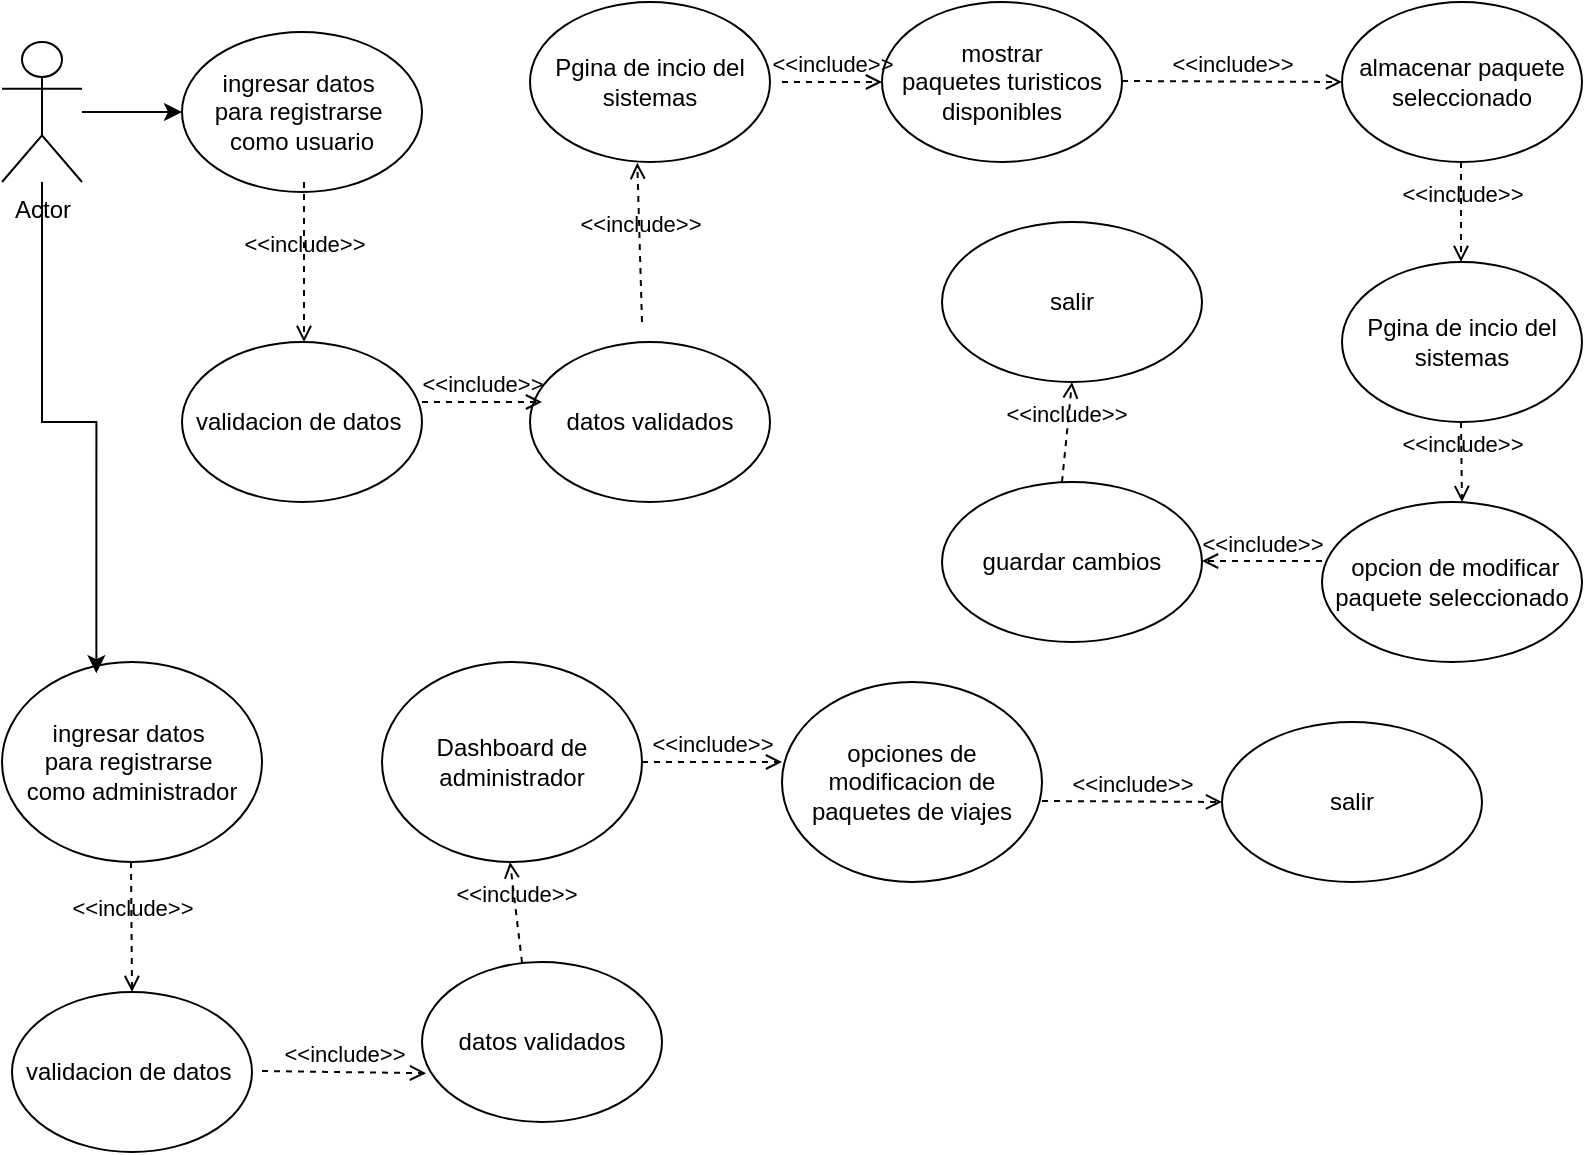 <mxfile version="27.0.9" pages="2">
  <diagram name="Página-1" id="h75v2H3PkQ-N-B__S1hp">
    <mxGraphModel dx="1042" dy="674" grid="1" gridSize="10" guides="1" tooltips="1" connect="1" arrows="1" fold="1" page="1" pageScale="1" pageWidth="827" pageHeight="1169" math="0" shadow="0">
      <root>
        <mxCell id="0" />
        <mxCell id="1" parent="0" />
        <mxCell id="Gvs-AEpd19LrrFnKJTqQ-5" value="" style="edgeStyle=orthogonalEdgeStyle;rounded=0;orthogonalLoop=1;jettySize=auto;html=1;" edge="1" parent="1" source="uOuRIRUBT7YdSexg0e_M-1" target="Gvs-AEpd19LrrFnKJTqQ-3">
          <mxGeometry relative="1" as="geometry" />
        </mxCell>
        <mxCell id="uOuRIRUBT7YdSexg0e_M-1" value="Actor" style="shape=umlActor;verticalLabelPosition=bottom;verticalAlign=top;html=1;outlineConnect=0;" vertex="1" parent="1">
          <mxGeometry x="30" y="30" width="40" height="70" as="geometry" />
        </mxCell>
        <mxCell id="uOuRIRUBT7YdSexg0e_M-3" value="Pgina de incio del&lt;div&gt;sistemas&lt;/div&gt;" style="ellipse;whiteSpace=wrap;html=1;" vertex="1" parent="1">
          <mxGeometry x="294" y="10" width="120" height="80" as="geometry" />
        </mxCell>
        <mxCell id="uOuRIRUBT7YdSexg0e_M-7" value="&lt;div&gt;mostrar&lt;/div&gt;paquetes turisticos&lt;div&gt;disponibles&lt;/div&gt;" style="ellipse;whiteSpace=wrap;html=1;" vertex="1" parent="1">
          <mxGeometry x="470" y="10" width="120" height="80" as="geometry" />
        </mxCell>
        <mxCell id="uOuRIRUBT7YdSexg0e_M-31" value="almacenar paquete&lt;div&gt;seleccionado&lt;/div&gt;" style="ellipse;whiteSpace=wrap;html=1;" vertex="1" parent="1">
          <mxGeometry x="700" y="10" width="120" height="80" as="geometry" />
        </mxCell>
        <mxCell id="uOuRIRUBT7YdSexg0e_M-33" value="&amp;nbsp;opcion de modificar paquete seleccionado" style="ellipse;whiteSpace=wrap;html=1;" vertex="1" parent="1">
          <mxGeometry x="690" y="260" width="130" height="80" as="geometry" />
        </mxCell>
        <mxCell id="uOuRIRUBT7YdSexg0e_M-43" value="Pgina de incio del&lt;div&gt;sistemas&lt;/div&gt;" style="ellipse;whiteSpace=wrap;html=1;" vertex="1" parent="1">
          <mxGeometry x="700" y="140" width="120" height="80" as="geometry" />
        </mxCell>
        <mxCell id="uOuRIRUBT7YdSexg0e_M-50" value="guardar cambios" style="ellipse;whiteSpace=wrap;html=1;" vertex="1" parent="1">
          <mxGeometry x="500" y="250" width="130" height="80" as="geometry" />
        </mxCell>
        <mxCell id="uOuRIRUBT7YdSexg0e_M-52" value="salir" style="ellipse;whiteSpace=wrap;html=1;" vertex="1" parent="1">
          <mxGeometry x="500" y="120" width="130" height="80" as="geometry" />
        </mxCell>
        <mxCell id="W1LU1ZtrwvW6olKf-0BN-3" value="&amp;lt;&amp;lt;include&amp;gt;&amp;gt;" style="edgeStyle=none;html=1;endArrow=open;verticalAlign=bottom;dashed=1;labelBackgroundColor=none;rounded=0;entryX=0;entryY=0.5;entryDx=0;entryDy=0;" edge="1" parent="1" target="uOuRIRUBT7YdSexg0e_M-7">
          <mxGeometry width="160" relative="1" as="geometry">
            <mxPoint x="420" y="50" as="sourcePoint" />
            <mxPoint x="460" y="49.5" as="targetPoint" />
          </mxGeometry>
        </mxCell>
        <mxCell id="W1LU1ZtrwvW6olKf-0BN-4" value="&amp;lt;&amp;lt;include&amp;gt;&amp;gt;" style="edgeStyle=none;html=1;endArrow=open;verticalAlign=bottom;dashed=1;labelBackgroundColor=none;rounded=0;entryX=0;entryY=0.5;entryDx=0;entryDy=0;" edge="1" parent="1" target="uOuRIRUBT7YdSexg0e_M-31">
          <mxGeometry width="160" relative="1" as="geometry">
            <mxPoint x="590" y="49.5" as="sourcePoint" />
            <mxPoint x="650" y="49.5" as="targetPoint" />
          </mxGeometry>
        </mxCell>
        <mxCell id="W1LU1ZtrwvW6olKf-0BN-5" value="&amp;lt;&amp;lt;include&amp;gt;&amp;gt;" style="edgeStyle=none;html=1;endArrow=open;verticalAlign=bottom;dashed=1;labelBackgroundColor=none;rounded=0;" edge="1" parent="1">
          <mxGeometry width="160" relative="1" as="geometry">
            <mxPoint x="759.5" y="90" as="sourcePoint" />
            <mxPoint x="759.5" y="140" as="targetPoint" />
          </mxGeometry>
        </mxCell>
        <mxCell id="W1LU1ZtrwvW6olKf-0BN-9" value="&amp;lt;&amp;lt;include&amp;gt;&amp;gt;" style="edgeStyle=none;html=1;endArrow=open;verticalAlign=bottom;dashed=1;labelBackgroundColor=none;rounded=0;" edge="1" parent="1">
          <mxGeometry width="160" relative="1" as="geometry">
            <mxPoint x="759.5" y="220" as="sourcePoint" />
            <mxPoint x="760" y="260" as="targetPoint" />
          </mxGeometry>
        </mxCell>
        <mxCell id="W1LU1ZtrwvW6olKf-0BN-10" value="&amp;lt;&amp;lt;include&amp;gt;&amp;gt;" style="edgeStyle=none;html=1;endArrow=open;verticalAlign=bottom;dashed=1;labelBackgroundColor=none;rounded=0;" edge="1" parent="1">
          <mxGeometry width="160" relative="1" as="geometry">
            <mxPoint x="690" y="289.5" as="sourcePoint" />
            <mxPoint x="630" y="289.5" as="targetPoint" />
          </mxGeometry>
        </mxCell>
        <mxCell id="Gvs-AEpd19LrrFnKJTqQ-2" value="&amp;lt;&amp;lt;include&amp;gt;&amp;gt;" style="edgeStyle=none;html=1;endArrow=open;verticalAlign=bottom;dashed=1;labelBackgroundColor=none;rounded=0;entryX=0.5;entryY=1;entryDx=0;entryDy=0;" edge="1" parent="1" target="uOuRIRUBT7YdSexg0e_M-52">
          <mxGeometry width="160" relative="1" as="geometry">
            <mxPoint x="560" y="250" as="sourcePoint" />
            <mxPoint x="500" y="250" as="targetPoint" />
          </mxGeometry>
        </mxCell>
        <mxCell id="Gvs-AEpd19LrrFnKJTqQ-3" value="ingresar datos&amp;nbsp;&lt;div&gt;para registrarse&amp;nbsp;&lt;/div&gt;&lt;div&gt;como usuario&lt;/div&gt;" style="ellipse;whiteSpace=wrap;html=1;" vertex="1" parent="1">
          <mxGeometry x="120" y="25" width="120" height="80" as="geometry" />
        </mxCell>
        <mxCell id="Gvs-AEpd19LrrFnKJTqQ-7" value="validacion de datos&amp;nbsp;" style="ellipse;whiteSpace=wrap;html=1;" vertex="1" parent="1">
          <mxGeometry x="120" y="180" width="120" height="80" as="geometry" />
        </mxCell>
        <mxCell id="Gvs-AEpd19LrrFnKJTqQ-9" value="datos validados" style="ellipse;whiteSpace=wrap;html=1;" vertex="1" parent="1">
          <mxGeometry x="294" y="180" width="120" height="80" as="geometry" />
        </mxCell>
        <mxCell id="Gvs-AEpd19LrrFnKJTqQ-15" value="ingresar datos&amp;nbsp;&lt;div&gt;para registrarse&amp;nbsp;&lt;/div&gt;&lt;div&gt;como administrador&lt;/div&gt;" style="ellipse;whiteSpace=wrap;html=1;" vertex="1" parent="1">
          <mxGeometry x="30" y="340" width="130" height="100" as="geometry" />
        </mxCell>
        <mxCell id="Gvs-AEpd19LrrFnKJTqQ-16" style="edgeStyle=orthogonalEdgeStyle;rounded=0;orthogonalLoop=1;jettySize=auto;html=1;entryX=0.363;entryY=0.056;entryDx=0;entryDy=0;entryPerimeter=0;" edge="1" parent="1" source="uOuRIRUBT7YdSexg0e_M-1" target="Gvs-AEpd19LrrFnKJTqQ-15">
          <mxGeometry relative="1" as="geometry" />
        </mxCell>
        <mxCell id="Gvs-AEpd19LrrFnKJTqQ-17" value="Dashboard de administrador" style="ellipse;whiteSpace=wrap;html=1;" vertex="1" parent="1">
          <mxGeometry x="220" y="340" width="130" height="100" as="geometry" />
        </mxCell>
        <mxCell id="Gvs-AEpd19LrrFnKJTqQ-19" value="opciones de modificacion de paquetes de viajes" style="ellipse;whiteSpace=wrap;html=1;" vertex="1" parent="1">
          <mxGeometry x="420" y="350" width="130" height="100" as="geometry" />
        </mxCell>
        <mxCell id="Gvs-AEpd19LrrFnKJTqQ-21" value="salir" style="ellipse;whiteSpace=wrap;html=1;" vertex="1" parent="1">
          <mxGeometry x="640" y="370" width="130" height="80" as="geometry" />
        </mxCell>
        <mxCell id="Gvs-AEpd19LrrFnKJTqQ-22" value="&amp;lt;&amp;lt;include&amp;gt;&amp;gt;" style="edgeStyle=none;html=1;endArrow=open;verticalAlign=bottom;dashed=1;labelBackgroundColor=none;rounded=0;" edge="1" parent="1">
          <mxGeometry width="160" relative="1" as="geometry">
            <mxPoint x="550" y="409.5" as="sourcePoint" />
            <mxPoint x="640" y="410" as="targetPoint" />
          </mxGeometry>
        </mxCell>
        <mxCell id="Gvs-AEpd19LrrFnKJTqQ-23" value="&amp;lt;&amp;lt;include&amp;gt;&amp;gt;" style="edgeStyle=none;html=1;endArrow=open;verticalAlign=bottom;dashed=1;labelBackgroundColor=none;rounded=0;exitX=1;exitY=0.5;exitDx=0;exitDy=0;" edge="1" parent="1" source="Gvs-AEpd19LrrFnKJTqQ-17">
          <mxGeometry width="160" relative="1" as="geometry">
            <mxPoint x="360" y="389.5" as="sourcePoint" />
            <mxPoint x="420" y="390" as="targetPoint" />
          </mxGeometry>
        </mxCell>
        <mxCell id="Gvs-AEpd19LrrFnKJTqQ-25" value="&amp;lt;&amp;lt;include&amp;gt;&amp;gt;" style="edgeStyle=none;html=1;endArrow=open;verticalAlign=bottom;dashed=1;labelBackgroundColor=none;rounded=0;" edge="1" parent="1">
          <mxGeometry width="160" relative="1" as="geometry">
            <mxPoint x="240" y="210" as="sourcePoint" />
            <mxPoint x="300" y="210" as="targetPoint" />
          </mxGeometry>
        </mxCell>
        <mxCell id="Gvs-AEpd19LrrFnKJTqQ-26" value="&amp;lt;&amp;lt;include&amp;gt;&amp;gt;" style="edgeStyle=none;html=1;endArrow=open;verticalAlign=bottom;dashed=1;labelBackgroundColor=none;rounded=0;entryX=0.447;entryY=1.005;entryDx=0;entryDy=0;entryPerimeter=0;" edge="1" parent="1" target="uOuRIRUBT7YdSexg0e_M-3">
          <mxGeometry width="160" relative="1" as="geometry">
            <mxPoint x="350" y="170" as="sourcePoint" />
            <mxPoint x="355" y="110" as="targetPoint" />
          </mxGeometry>
        </mxCell>
        <mxCell id="Gvs-AEpd19LrrFnKJTqQ-29" value="&amp;lt;&amp;lt;include&amp;gt;&amp;gt;" style="edgeStyle=none;html=1;endArrow=open;verticalAlign=bottom;dashed=1;labelBackgroundColor=none;rounded=0;" edge="1" parent="1">
          <mxGeometry width="160" relative="1" as="geometry">
            <mxPoint x="181" y="100" as="sourcePoint" />
            <mxPoint x="181" y="180" as="targetPoint" />
          </mxGeometry>
        </mxCell>
        <mxCell id="Gvs-AEpd19LrrFnKJTqQ-30" value="validacion de datos&amp;nbsp;" style="ellipse;whiteSpace=wrap;html=1;" vertex="1" parent="1">
          <mxGeometry x="35" y="505" width="120" height="80" as="geometry" />
        </mxCell>
        <mxCell id="Gvs-AEpd19LrrFnKJTqQ-31" value="&amp;lt;&amp;lt;include&amp;gt;&amp;gt;" style="edgeStyle=none;html=1;endArrow=open;verticalAlign=bottom;dashed=1;labelBackgroundColor=none;rounded=0;entryX=0.5;entryY=0;entryDx=0;entryDy=0;" edge="1" parent="1" target="Gvs-AEpd19LrrFnKJTqQ-30">
          <mxGeometry width="160" relative="1" as="geometry">
            <mxPoint x="94.5" y="440" as="sourcePoint" />
            <mxPoint x="94.5" y="520" as="targetPoint" />
          </mxGeometry>
        </mxCell>
        <mxCell id="Gvs-AEpd19LrrFnKJTqQ-32" value="datos validados" style="ellipse;whiteSpace=wrap;html=1;" vertex="1" parent="1">
          <mxGeometry x="240" y="490" width="120" height="80" as="geometry" />
        </mxCell>
        <mxCell id="Gvs-AEpd19LrrFnKJTqQ-33" value="&amp;lt;&amp;lt;include&amp;gt;&amp;gt;" style="edgeStyle=none;html=1;endArrow=open;verticalAlign=bottom;dashed=1;labelBackgroundColor=none;rounded=0;entryX=0.017;entryY=0.695;entryDx=0;entryDy=0;entryPerimeter=0;" edge="1" parent="1" target="Gvs-AEpd19LrrFnKJTqQ-32">
          <mxGeometry width="160" relative="1" as="geometry">
            <mxPoint x="160" y="544.5" as="sourcePoint" />
            <mxPoint x="220" y="544.5" as="targetPoint" />
          </mxGeometry>
        </mxCell>
        <mxCell id="Gvs-AEpd19LrrFnKJTqQ-34" value="&amp;lt;&amp;lt;include&amp;gt;&amp;gt;" style="edgeStyle=none;html=1;endArrow=open;verticalAlign=bottom;dashed=1;labelBackgroundColor=none;rounded=0;entryX=0.447;entryY=1.005;entryDx=0;entryDy=0;entryPerimeter=0;exitX=0.417;exitY=0.005;exitDx=0;exitDy=0;exitPerimeter=0;" edge="1" parent="1" source="Gvs-AEpd19LrrFnKJTqQ-32">
          <mxGeometry width="160" relative="1" as="geometry">
            <mxPoint x="286" y="520" as="sourcePoint" />
            <mxPoint x="284" y="440" as="targetPoint" />
          </mxGeometry>
        </mxCell>
      </root>
    </mxGraphModel>
  </diagram>
  <diagram id="S_IOjnh_GQGC1061lW1z" name="Diagrama de flujo">
    <mxGraphModel dx="1226" dy="793" grid="1" gridSize="10" guides="1" tooltips="1" connect="1" arrows="1" fold="1" page="1" pageScale="1" pageWidth="827" pageHeight="1169" math="0" shadow="0">
      <root>
        <mxCell id="0" />
        <mxCell id="1" parent="0" />
        <mxCell id="yuZqWGe6PvHgU5D0EvLj-1" value="" style="edgeStyle=orthogonalEdgeStyle;rounded=0;orthogonalLoop=1;jettySize=auto;html=1;" edge="1" parent="1" source="yuZqWGe6PvHgU5D0EvLj-2" target="yuZqWGe6PvHgU5D0EvLj-4">
          <mxGeometry relative="1" as="geometry" />
        </mxCell>
        <mxCell id="yuZqWGe6PvHgU5D0EvLj-2" value="inicio" style="strokeWidth=2;html=1;shape=mxgraph.flowchart.terminator;whiteSpace=wrap;" vertex="1" parent="1">
          <mxGeometry x="15" y="30" width="100" height="60" as="geometry" />
        </mxCell>
        <mxCell id="yuZqWGe6PvHgU5D0EvLj-3" value="" style="edgeStyle=orthogonalEdgeStyle;rounded=0;orthogonalLoop=1;jettySize=auto;html=1;" edge="1" parent="1" source="yuZqWGe6PvHgU5D0EvLj-4" target="yuZqWGe6PvHgU5D0EvLj-9">
          <mxGeometry relative="1" as="geometry" />
        </mxCell>
        <mxCell id="yuZqWGe6PvHgU5D0EvLj-4" value="completar el&amp;nbsp;&lt;div&gt;formulario de&amp;nbsp;&lt;/div&gt;&lt;div&gt;inicio de sesion&lt;/div&gt;" style="shape=parallelogram;html=1;strokeWidth=2;perimeter=parallelogramPerimeter;whiteSpace=wrap;rounded=1;arcSize=12;size=0.23;" vertex="1" parent="1">
          <mxGeometry x="190" y="30" width="145" height="60" as="geometry" />
        </mxCell>
        <mxCell id="yuZqWGe6PvHgU5D0EvLj-5" value="" style="edgeStyle=orthogonalEdgeStyle;rounded=0;orthogonalLoop=1;jettySize=auto;html=1;entryX=0;entryY=0.5;entryDx=0;entryDy=0;entryPerimeter=0;" edge="1" parent="1" source="yuZqWGe6PvHgU5D0EvLj-9" target="yuZqWGe6PvHgU5D0EvLj-13">
          <mxGeometry relative="1" as="geometry">
            <mxPoint x="565" y="155" as="targetPoint" />
          </mxGeometry>
        </mxCell>
        <mxCell id="yuZqWGe6PvHgU5D0EvLj-6" value="si" style="edgeLabel;html=1;align=center;verticalAlign=middle;resizable=0;points=[];" vertex="1" connectable="0" parent="yuZqWGe6PvHgU5D0EvLj-5">
          <mxGeometry x="-0.063" y="1" relative="1" as="geometry">
            <mxPoint as="offset" />
          </mxGeometry>
        </mxCell>
        <mxCell id="yuZqWGe6PvHgU5D0EvLj-7" style="edgeStyle=orthogonalEdgeStyle;rounded=0;orthogonalLoop=1;jettySize=auto;html=1;entryX=1;entryY=0.5;entryDx=0;entryDy=0;" edge="1" parent="1" source="yuZqWGe6PvHgU5D0EvLj-9" target="yuZqWGe6PvHgU5D0EvLj-10">
          <mxGeometry relative="1" as="geometry" />
        </mxCell>
        <mxCell id="yuZqWGe6PvHgU5D0EvLj-8" value="no" style="edgeLabel;html=1;align=center;verticalAlign=middle;resizable=0;points=[];" vertex="1" connectable="0" parent="yuZqWGe6PvHgU5D0EvLj-7">
          <mxGeometry x="-0.572" relative="1" as="geometry">
            <mxPoint as="offset" />
          </mxGeometry>
        </mxCell>
        <mxCell id="yuZqWGe6PvHgU5D0EvLj-9" value="¿datos correctamente&amp;nbsp;&lt;div&gt;ingresados?&lt;/div&gt;" style="strokeWidth=2;html=1;shape=mxgraph.flowchart.decision;whiteSpace=wrap;" vertex="1" parent="1">
          <mxGeometry x="368" y="100" width="107" height="110" as="geometry" />
        </mxCell>
        <mxCell id="yuZqWGe6PvHgU5D0EvLj-10" value="corregir datos" style="whiteSpace=wrap;html=1;strokeWidth=2;" vertex="1" parent="1">
          <mxGeometry x="215" y="125" width="120" height="60" as="geometry" />
        </mxCell>
        <mxCell id="yuZqWGe6PvHgU5D0EvLj-11" value="" style="endArrow=classic;html=1;rounded=0;entryX=0.081;entryY=1.052;entryDx=0;entryDy=0;entryPerimeter=0;" edge="1" parent="1" target="yuZqWGe6PvHgU5D0EvLj-4">
          <mxGeometry width="50" height="50" relative="1" as="geometry">
            <mxPoint x="220" y="130" as="sourcePoint" />
            <mxPoint x="212.5" y="185" as="targetPoint" />
          </mxGeometry>
        </mxCell>
        <mxCell id="yuZqWGe6PvHgU5D0EvLj-12" value="" style="edgeStyle=orthogonalEdgeStyle;rounded=0;orthogonalLoop=1;jettySize=auto;html=1;entryX=0;entryY=0.5;entryDx=0;entryDy=0;" edge="1" parent="1" target="yuZqWGe6PvHgU5D0EvLj-15">
          <mxGeometry relative="1" as="geometry">
            <mxPoint x="625" y="375" as="targetPoint" />
            <mxPoint x="645" y="135" as="sourcePoint" />
          </mxGeometry>
        </mxCell>
        <mxCell id="yuZqWGe6PvHgU5D0EvLj-13" value="&lt;div&gt;&lt;br&gt;&lt;/div&gt;consultar&amp;nbsp;&lt;div&gt;existencia&lt;/div&gt;&lt;div&gt;usuario&lt;/div&gt;" style="strokeWidth=2;html=1;shape=mxgraph.flowchart.database;whiteSpace=wrap;" vertex="1" parent="1">
          <mxGeometry x="590" y="80" width="80" height="100" as="geometry" />
        </mxCell>
        <mxCell id="yuZqWGe6PvHgU5D0EvLj-14" value="" style="edgeStyle=orthogonalEdgeStyle;rounded=0;orthogonalLoop=1;jettySize=auto;html=1;" edge="1" parent="1" source="yuZqWGe6PvHgU5D0EvLj-15" target="yuZqWGe6PvHgU5D0EvLj-17">
          <mxGeometry relative="1" as="geometry" />
        </mxCell>
        <mxCell id="yuZqWGe6PvHgU5D0EvLj-15" value="home del sistema" style="whiteSpace=wrap;html=1;strokeWidth=2;" vertex="1" parent="1">
          <mxGeometry x="695" y="105" width="120" height="60" as="geometry" />
        </mxCell>
        <mxCell id="yuZqWGe6PvHgU5D0EvLj-16" value="" style="edgeStyle=orthogonalEdgeStyle;rounded=0;orthogonalLoop=1;jettySize=auto;html=1;" edge="1" parent="1" source="yuZqWGe6PvHgU5D0EvLj-17" target="yuZqWGe6PvHgU5D0EvLj-19">
          <mxGeometry relative="1" as="geometry" />
        </mxCell>
        <mxCell id="yuZqWGe6PvHgU5D0EvLj-17" value="ver paquetes turisticos y precios" style="whiteSpace=wrap;html=1;strokeWidth=2;" vertex="1" parent="1">
          <mxGeometry x="695" y="195" width="120" height="60" as="geometry" />
        </mxCell>
        <mxCell id="yuZqWGe6PvHgU5D0EvLj-18" value="" style="edgeStyle=orthogonalEdgeStyle;rounded=0;orthogonalLoop=1;jettySize=auto;html=1;" edge="1" parent="1" source="yuZqWGe6PvHgU5D0EvLj-19" target="yuZqWGe6PvHgU5D0EvLj-21">
          <mxGeometry relative="1" as="geometry" />
        </mxCell>
        <mxCell id="yuZqWGe6PvHgU5D0EvLj-19" value="ver lugares disponibles" style="whiteSpace=wrap;html=1;strokeWidth=2;" vertex="1" parent="1">
          <mxGeometry x="695" y="275" width="120" height="60" as="geometry" />
        </mxCell>
        <mxCell id="yuZqWGe6PvHgU5D0EvLj-20" value="" style="edgeStyle=orthogonalEdgeStyle;rounded=0;orthogonalLoop=1;jettySize=auto;html=1;" edge="1" parent="1" source="yuZqWGe6PvHgU5D0EvLj-21" target="yuZqWGe6PvHgU5D0EvLj-33">
          <mxGeometry relative="1" as="geometry" />
        </mxCell>
        <mxCell id="yuZqWGe6PvHgU5D0EvLj-21" value="seleccionar lugar" style="whiteSpace=wrap;html=1;strokeWidth=2;" vertex="1" parent="1">
          <mxGeometry x="545" y="275" width="120" height="60" as="geometry" />
        </mxCell>
        <mxCell id="yuZqWGe6PvHgU5D0EvLj-22" value="" style="edgeStyle=orthogonalEdgeStyle;rounded=0;orthogonalLoop=1;jettySize=auto;html=1;" edge="1" parent="1" source="yuZqWGe6PvHgU5D0EvLj-23" target="yuZqWGe6PvHgU5D0EvLj-26">
          <mxGeometry relative="1" as="geometry" />
        </mxCell>
        <mxCell id="yuZqWGe6PvHgU5D0EvLj-23" value="almacenar en la base de datos" style="whiteSpace=wrap;html=1;strokeWidth=2;" vertex="1" parent="1">
          <mxGeometry x="682.5" y="555" width="120" height="60" as="geometry" />
        </mxCell>
        <mxCell id="yuZqWGe6PvHgU5D0EvLj-24" value="" style="edgeStyle=orthogonalEdgeStyle;rounded=0;orthogonalLoop=1;jettySize=auto;html=1;" edge="1" parent="1" source="yuZqWGe6PvHgU5D0EvLj-26">
          <mxGeometry relative="1" as="geometry">
            <mxPoint x="745.059" y="780" as="targetPoint" />
          </mxGeometry>
        </mxCell>
        <mxCell id="yuZqWGe6PvHgU5D0EvLj-25" value="" style="edgeStyle=orthogonalEdgeStyle;rounded=0;orthogonalLoop=1;jettySize=auto;html=1;" edge="1" parent="1" source="yuZqWGe6PvHgU5D0EvLj-26" target="yuZqWGe6PvHgU5D0EvLj-50">
          <mxGeometry relative="1" as="geometry" />
        </mxCell>
        <mxCell id="yuZqWGe6PvHgU5D0EvLj-26" value="db_agencia de viajes" style="strokeWidth=2;html=1;shape=mxgraph.flowchart.database;whiteSpace=wrap;" vertex="1" parent="1">
          <mxGeometry x="705" y="650" width="80" height="100" as="geometry" />
        </mxCell>
        <mxCell id="yuZqWGe6PvHgU5D0EvLj-27" style="edgeStyle=orthogonalEdgeStyle;rounded=0;orthogonalLoop=1;jettySize=auto;html=1;exitX=0.5;exitY=1;exitDx=0;exitDy=0;" edge="1" parent="1" source="yuZqWGe6PvHgU5D0EvLj-15" target="yuZqWGe6PvHgU5D0EvLj-15">
          <mxGeometry relative="1" as="geometry" />
        </mxCell>
        <mxCell id="yuZqWGe6PvHgU5D0EvLj-28" value="" style="edgeStyle=orthogonalEdgeStyle;rounded=0;orthogonalLoop=1;jettySize=auto;html=1;" edge="1" parent="1" source="yuZqWGe6PvHgU5D0EvLj-29" target="yuZqWGe6PvHgU5D0EvLj-23">
          <mxGeometry relative="1" as="geometry" />
        </mxCell>
        <mxCell id="yuZqWGe6PvHgU5D0EvLj-29" value="pagar paquete&lt;div&gt;turistico&lt;/div&gt;" style="shape=parallelogram;html=1;strokeWidth=2;perimeter=parallelogramPerimeter;whiteSpace=wrap;rounded=1;arcSize=12;size=0.23;" vertex="1" parent="1">
          <mxGeometry x="670" y="470" width="145" height="60" as="geometry" />
        </mxCell>
        <mxCell id="yuZqWGe6PvHgU5D0EvLj-30" value="" style="edgeStyle=orthogonalEdgeStyle;rounded=0;orthogonalLoop=1;jettySize=auto;html=1;" edge="1" parent="1" target="yuZqWGe6PvHgU5D0EvLj-37">
          <mxGeometry relative="1" as="geometry">
            <mxPoint x="745" y="840" as="sourcePoint" />
          </mxGeometry>
        </mxCell>
        <mxCell id="yuZqWGe6PvHgU5D0EvLj-32" value="" style="edgeStyle=orthogonalEdgeStyle;rounded=0;orthogonalLoop=1;jettySize=auto;html=1;" edge="1" parent="1" source="yuZqWGe6PvHgU5D0EvLj-33" target="yuZqWGe6PvHgU5D0EvLj-35">
          <mxGeometry relative="1" as="geometry" />
        </mxCell>
        <mxCell id="yuZqWGe6PvHgU5D0EvLj-33" value="ver fechas disponibles" style="whiteSpace=wrap;html=1;strokeWidth=2;" vertex="1" parent="1">
          <mxGeometry x="545" y="365" width="120" height="60" as="geometry" />
        </mxCell>
        <mxCell id="yuZqWGe6PvHgU5D0EvLj-34" value="" style="edgeStyle=orthogonalEdgeStyle;rounded=0;orthogonalLoop=1;jettySize=auto;html=1;" edge="1" parent="1" source="yuZqWGe6PvHgU5D0EvLj-35" target="yuZqWGe6PvHgU5D0EvLj-29">
          <mxGeometry relative="1" as="geometry" />
        </mxCell>
        <mxCell id="yuZqWGe6PvHgU5D0EvLj-35" value="seleccionar fecha" style="whiteSpace=wrap;html=1;strokeWidth=2;" vertex="1" parent="1">
          <mxGeometry x="695" y="365" width="120" height="60" as="geometry" />
        </mxCell>
        <mxCell id="yuZqWGe6PvHgU5D0EvLj-36" value="" style="edgeStyle=orthogonalEdgeStyle;rounded=0;orthogonalLoop=1;jettySize=auto;html=1;" edge="1" parent="1" source="yuZqWGe6PvHgU5D0EvLj-37">
          <mxGeometry relative="1" as="geometry">
            <mxPoint x="652" y="945" as="targetPoint" />
          </mxGeometry>
        </mxCell>
        <mxCell id="yuZqWGe6PvHgU5D0EvLj-37" value="opcion de modificar&lt;div&gt;paquete turistico&lt;/div&gt;" style="whiteSpace=wrap;html=1;strokeWidth=2;" vertex="1" parent="1">
          <mxGeometry x="685" y="900" width="120" height="60" as="geometry" />
        </mxCell>
        <mxCell id="yuZqWGe6PvHgU5D0EvLj-38" value="modificar lugar" style="whiteSpace=wrap;html=1;strokeWidth=2;" vertex="1" parent="1">
          <mxGeometry x="425" y="845" width="97.5" height="60" as="geometry" />
        </mxCell>
        <mxCell id="yuZqWGe6PvHgU5D0EvLj-39" value="¿que desea&amp;nbsp;&lt;div&gt;&lt;span style=&quot;background-color: transparent; color: light-dark(rgb(0, 0, 0), rgb(255, 255, 255));&quot;&gt;modificar?&lt;/span&gt;&lt;/div&gt;" style="strokeWidth=2;html=1;shape=mxgraph.flowchart.decision;whiteSpace=wrap;" vertex="1" parent="1">
          <mxGeometry x="545" y="885" width="107" height="110" as="geometry" />
        </mxCell>
        <mxCell id="yuZqWGe6PvHgU5D0EvLj-40" value="" style="endArrow=classic;html=1;rounded=0;entryX=1;entryY=1;entryDx=0;entryDy=0;exitX=0.236;exitY=0.22;exitDx=0;exitDy=0;exitPerimeter=0;" edge="1" parent="1" target="yuZqWGe6PvHgU5D0EvLj-38">
          <mxGeometry width="50" height="50" relative="1" as="geometry">
            <mxPoint x="570.252" y="914.2" as="sourcePoint" />
            <mxPoint x="675" y="865" as="targetPoint" />
          </mxGeometry>
        </mxCell>
        <mxCell id="yuZqWGe6PvHgU5D0EvLj-41" value="modificar fecha" style="whiteSpace=wrap;html=1;strokeWidth=2;" vertex="1" parent="1">
          <mxGeometry x="425" y="925" width="97.5" height="60" as="geometry" />
        </mxCell>
        <mxCell id="yuZqWGe6PvHgU5D0EvLj-42" value="" style="endArrow=classic;html=1;rounded=0;entryX=1;entryY=0.5;entryDx=0;entryDy=0;exitX=0;exitY=0.5;exitDx=0;exitDy=0;exitPerimeter=0;" edge="1" parent="1" target="yuZqWGe6PvHgU5D0EvLj-41">
          <mxGeometry width="50" height="50" relative="1" as="geometry">
            <mxPoint x="545" y="945" as="sourcePoint" />
            <mxPoint x="584" y="865" as="targetPoint" />
          </mxGeometry>
        </mxCell>
        <mxCell id="yuZqWGe6PvHgU5D0EvLj-43" value="" style="endArrow=none;html=1;rounded=0;exitX=0;exitY=0.25;exitDx=0;exitDy=0;" edge="1" parent="1" source="yuZqWGe6PvHgU5D0EvLj-41">
          <mxGeometry width="50" height="50" relative="1" as="geometry">
            <mxPoint x="375" y="915" as="sourcePoint" />
            <mxPoint x="425" y="865" as="targetPoint" />
          </mxGeometry>
        </mxCell>
        <mxCell id="yuZqWGe6PvHgU5D0EvLj-44" value="" style="edgeStyle=orthogonalEdgeStyle;rounded=0;orthogonalLoop=1;jettySize=auto;html=1;" edge="1" parent="1" source="yuZqWGe6PvHgU5D0EvLj-45" target="yuZqWGe6PvHgU5D0EvLj-48">
          <mxGeometry relative="1" as="geometry" />
        </mxCell>
        <mxCell id="yuZqWGe6PvHgU5D0EvLj-45" value="almacenar cambios en la base de datos" style="whiteSpace=wrap;html=1;strokeWidth=2;" vertex="1" parent="1">
          <mxGeometry x="265" y="885" width="120" height="60" as="geometry" />
        </mxCell>
        <mxCell id="yuZqWGe6PvHgU5D0EvLj-46" value="" style="endArrow=classic;html=1;rounded=0;" edge="1" parent="1">
          <mxGeometry width="50" height="50" relative="1" as="geometry">
            <mxPoint x="425" y="915" as="sourcePoint" />
            <mxPoint x="385" y="915" as="targetPoint" />
          </mxGeometry>
        </mxCell>
        <mxCell id="yuZqWGe6PvHgU5D0EvLj-47" style="edgeStyle=orthogonalEdgeStyle;rounded=0;orthogonalLoop=1;jettySize=auto;html=1;" edge="1" parent="1" source="yuZqWGe6PvHgU5D0EvLj-48">
          <mxGeometry relative="1" as="geometry">
            <mxPoint x="85" y="865" as="targetPoint" />
          </mxGeometry>
        </mxCell>
        <mxCell id="3tgLUvDFtB8XcS2Be5oq-2" value="" style="edgeStyle=orthogonalEdgeStyle;rounded=0;orthogonalLoop=1;jettySize=auto;html=1;" edge="1" parent="1" source="yuZqWGe6PvHgU5D0EvLj-48" target="3tgLUvDFtB8XcS2Be5oq-1">
          <mxGeometry relative="1" as="geometry" />
        </mxCell>
        <mxCell id="yuZqWGe6PvHgU5D0EvLj-48" value="db_agencia de viajes" style="strokeWidth=2;html=1;shape=mxgraph.flowchart.database;whiteSpace=wrap;" vertex="1" parent="1">
          <mxGeometry x="135" y="890" width="80" height="100" as="geometry" />
        </mxCell>
        <mxCell id="yuZqWGe6PvHgU5D0EvLj-50" value="&lt;div&gt;&lt;br&gt;&lt;/div&gt;crear un recordatorio&lt;div&gt;&lt;br&gt;&lt;/div&gt;" style="whiteSpace=wrap;html=1;strokeWidth=2;" vertex="1" parent="1">
          <mxGeometry x="535" y="655" width="120" height="60" as="geometry" />
        </mxCell>
        <mxCell id="3tgLUvDFtB8XcS2Be5oq-1" value="crear recordatorio&amp;nbsp;&lt;div&gt;actualizado&lt;/div&gt;" style="whiteSpace=wrap;html=1;strokeWidth=2;" vertex="1" parent="1">
          <mxGeometry x="215" y="760" width="120" height="60" as="geometry" />
        </mxCell>
        <mxCell id="3tgLUvDFtB8XcS2Be5oq-3" value="home del sistema" style="whiteSpace=wrap;html=1;strokeWidth=2;" vertex="1" parent="1">
          <mxGeometry x="680" y="785" width="120" height="60" as="geometry" />
        </mxCell>
        <mxCell id="3tgLUvDFtB8XcS2Be5oq-6" value="" style="edgeStyle=orthogonalEdgeStyle;rounded=0;orthogonalLoop=1;jettySize=auto;html=1;" edge="1" parent="1" source="3tgLUvDFtB8XcS2Be5oq-4" target="3tgLUvDFtB8XcS2Be5oq-5">
          <mxGeometry relative="1" as="geometry" />
        </mxCell>
        <mxCell id="3tgLUvDFtB8XcS2Be5oq-4" value="home del sistema" style="whiteSpace=wrap;html=1;strokeWidth=2;" vertex="1" parent="1">
          <mxGeometry x="30" y="810" width="120" height="60" as="geometry" />
        </mxCell>
        <mxCell id="3tgLUvDFtB8XcS2Be5oq-11" value="" style="edgeStyle=orthogonalEdgeStyle;rounded=0;orthogonalLoop=1;jettySize=auto;html=1;" edge="1" parent="1" source="3tgLUvDFtB8XcS2Be5oq-5" target="3tgLUvDFtB8XcS2Be5oq-10">
          <mxGeometry relative="1" as="geometry" />
        </mxCell>
        <mxCell id="3tgLUvDFtB8XcS2Be5oq-5" value="opcion de cambiar&lt;div&gt;paquete turistico&lt;/div&gt;" style="whiteSpace=wrap;html=1;strokeWidth=2;" vertex="1" parent="1">
          <mxGeometry x="30" y="680" width="120" height="60" as="geometry" />
        </mxCell>
        <mxCell id="3tgLUvDFtB8XcS2Be5oq-13" value="" style="edgeStyle=orthogonalEdgeStyle;rounded=0;orthogonalLoop=1;jettySize=auto;html=1;" edge="1" parent="1" source="3tgLUvDFtB8XcS2Be5oq-10" target="3tgLUvDFtB8XcS2Be5oq-12">
          <mxGeometry relative="1" as="geometry" />
        </mxCell>
        <mxCell id="3tgLUvDFtB8XcS2Be5oq-10" value="ver paquetes turisticos y precios" style="whiteSpace=wrap;html=1;strokeWidth=2;" vertex="1" parent="1">
          <mxGeometry x="30" y="570" width="120" height="60" as="geometry" />
        </mxCell>
        <mxCell id="3tgLUvDFtB8XcS2Be5oq-15" value="" style="edgeStyle=orthogonalEdgeStyle;rounded=0;orthogonalLoop=1;jettySize=auto;html=1;" edge="1" parent="1" source="3tgLUvDFtB8XcS2Be5oq-12" target="3tgLUvDFtB8XcS2Be5oq-14">
          <mxGeometry relative="1" as="geometry" />
        </mxCell>
        <mxCell id="3tgLUvDFtB8XcS2Be5oq-12" value="ver lugares disponibles" style="whiteSpace=wrap;html=1;strokeWidth=2;" vertex="1" parent="1">
          <mxGeometry x="30" y="470" width="120" height="60" as="geometry" />
        </mxCell>
        <mxCell id="3tgLUvDFtB8XcS2Be5oq-17" value="" style="edgeStyle=orthogonalEdgeStyle;rounded=0;orthogonalLoop=1;jettySize=auto;html=1;" edge="1" parent="1" source="3tgLUvDFtB8XcS2Be5oq-14" target="3tgLUvDFtB8XcS2Be5oq-16">
          <mxGeometry relative="1" as="geometry" />
        </mxCell>
        <mxCell id="3tgLUvDFtB8XcS2Be5oq-14" value="seleccionar lugar" style="whiteSpace=wrap;html=1;strokeWidth=2;" vertex="1" parent="1">
          <mxGeometry x="190" y="470" width="120" height="60" as="geometry" />
        </mxCell>
        <mxCell id="3tgLUvDFtB8XcS2Be5oq-19" value="" style="edgeStyle=orthogonalEdgeStyle;rounded=0;orthogonalLoop=1;jettySize=auto;html=1;" edge="1" parent="1" source="3tgLUvDFtB8XcS2Be5oq-16" target="3tgLUvDFtB8XcS2Be5oq-18">
          <mxGeometry relative="1" as="geometry" />
        </mxCell>
        <mxCell id="3tgLUvDFtB8XcS2Be5oq-16" value="ver fechas disponibles" style="whiteSpace=wrap;html=1;strokeWidth=2;" vertex="1" parent="1">
          <mxGeometry x="190" y="585" width="120" height="60" as="geometry" />
        </mxCell>
        <mxCell id="3tgLUvDFtB8XcS2Be5oq-21" style="edgeStyle=orthogonalEdgeStyle;rounded=0;orthogonalLoop=1;jettySize=auto;html=1;" edge="1" parent="1" source="3tgLUvDFtB8XcS2Be5oq-18" target="3tgLUvDFtB8XcS2Be5oq-20">
          <mxGeometry relative="1" as="geometry" />
        </mxCell>
        <mxCell id="3tgLUvDFtB8XcS2Be5oq-18" value="seleccionar fecha" style="whiteSpace=wrap;html=1;strokeWidth=2;" vertex="1" parent="1">
          <mxGeometry x="340" y="585" width="120" height="60" as="geometry" />
        </mxCell>
        <mxCell id="3tgLUvDFtB8XcS2Be5oq-22" value="" style="edgeStyle=orthogonalEdgeStyle;rounded=0;orthogonalLoop=1;jettySize=auto;html=1;" edge="1" parent="1" source="3tgLUvDFtB8XcS2Be5oq-20" target="yuZqWGe6PvHgU5D0EvLj-23">
          <mxGeometry relative="1" as="geometry" />
        </mxCell>
        <mxCell id="3tgLUvDFtB8XcS2Be5oq-20" value="pagar paquete&amp;nbsp;&lt;div&gt;turistico&lt;/div&gt;" style="shape=parallelogram;html=1;strokeWidth=2;perimeter=parallelogramPerimeter;whiteSpace=wrap;rounded=1;arcSize=12;size=0.23;" vertex="1" parent="1">
          <mxGeometry x="490" y="550" width="145" height="60" as="geometry" />
        </mxCell>
      </root>
    </mxGraphModel>
  </diagram>
</mxfile>
